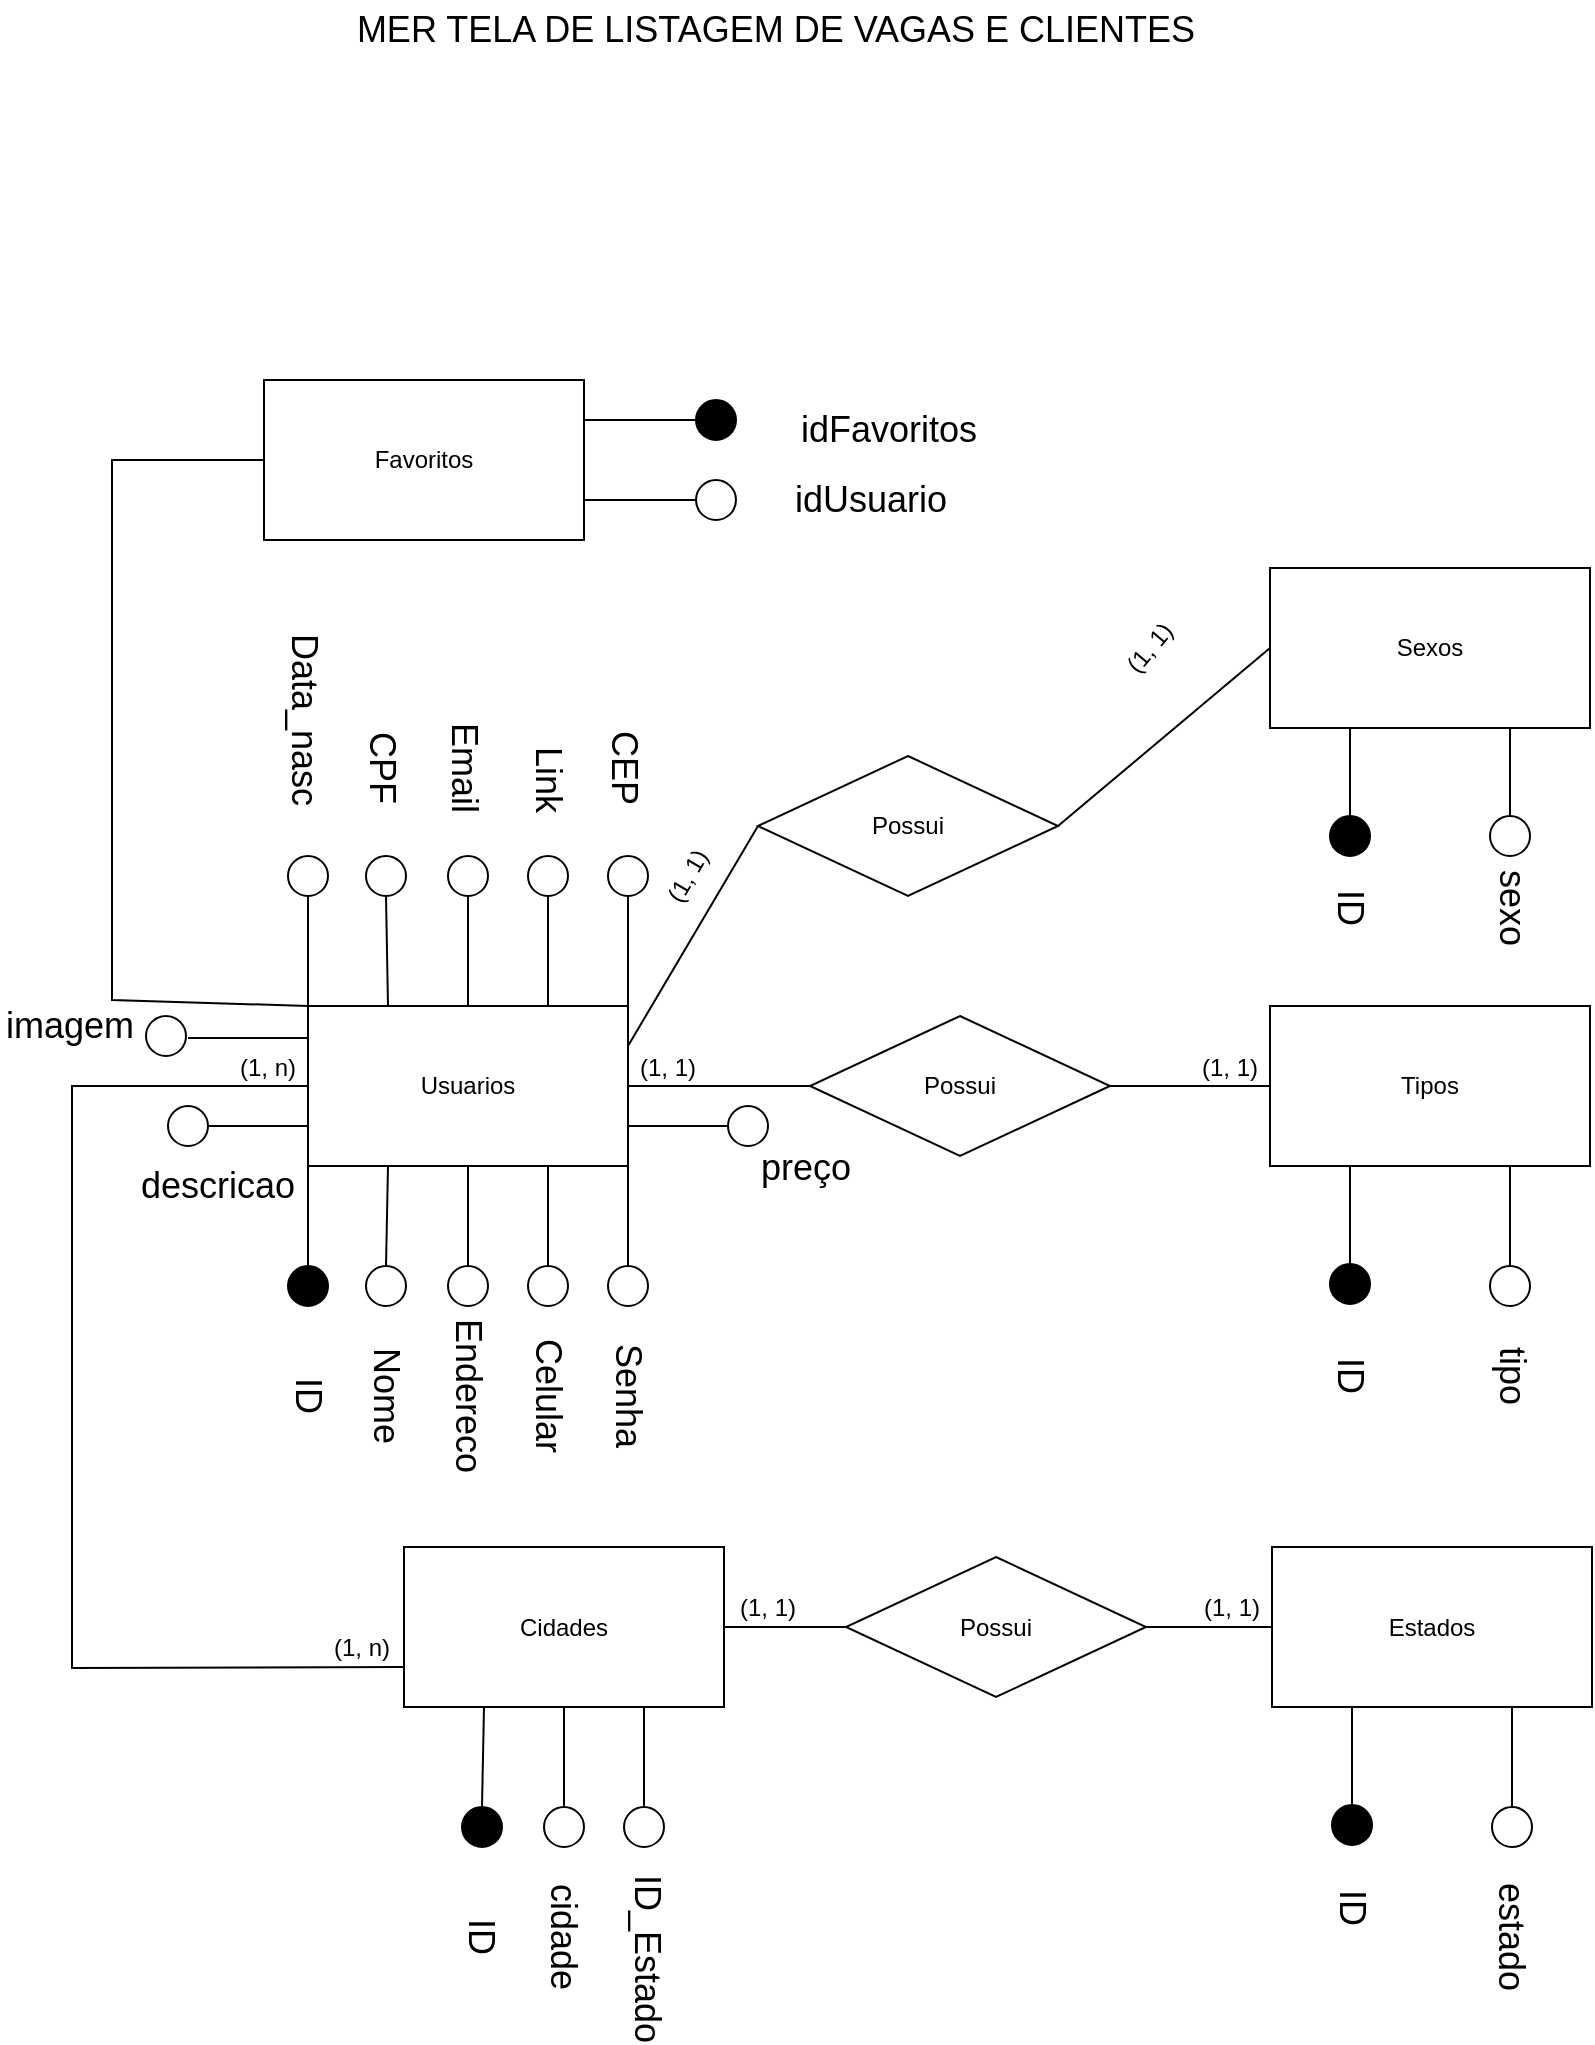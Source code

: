 <mxfile version="21.2.8" type="device">
  <diagram name="Página-1" id="49ChyUxOX3ig4t__MyXS">
    <mxGraphModel dx="2690" dy="606" grid="1" gridSize="10" guides="1" tooltips="1" connect="1" arrows="1" fold="1" page="1" pageScale="1" pageWidth="1654" pageHeight="2336" background="none" math="0" shadow="0">
      <root>
        <mxCell id="0" />
        <mxCell id="1" parent="0" />
        <mxCell id="fyKVwqR4OBI7BGviFpcx-1" value="Usuarios" style="rounded=0;whiteSpace=wrap;html=1;" vertex="1" parent="1">
          <mxGeometry x="-777" y="553" width="160" height="80" as="geometry" />
        </mxCell>
        <mxCell id="fyKVwqR4OBI7BGviFpcx-2" value="&lt;font style=&quot;font-size: 18px;&quot;&gt;MER TELA DE LISTAGEM DE VAGAS E CLIENTES&lt;/font&gt;" style="text;html=1;strokeColor=none;fillColor=none;align=center;verticalAlign=middle;whiteSpace=wrap;rounded=0;" vertex="1" parent="1">
          <mxGeometry x="-768" y="50" width="450" height="30" as="geometry" />
        </mxCell>
        <mxCell id="fyKVwqR4OBI7BGviFpcx-3" value="" style="ellipse;whiteSpace=wrap;html=1;aspect=fixed;fontSize=18;fillColor=#000000;" vertex="1" parent="1">
          <mxGeometry x="-787" y="683" width="20" height="20" as="geometry" />
        </mxCell>
        <mxCell id="fyKVwqR4OBI7BGviFpcx-4" value="" style="ellipse;whiteSpace=wrap;html=1;aspect=fixed;fontSize=18;" vertex="1" parent="1">
          <mxGeometry x="-627" y="683" width="20" height="20" as="geometry" />
        </mxCell>
        <mxCell id="fyKVwqR4OBI7BGviFpcx-5" value="" style="endArrow=none;html=1;rounded=0;fontSize=18;exitX=0;exitY=1;exitDx=0;exitDy=0;entryX=0.5;entryY=0;entryDx=0;entryDy=0;" edge="1" parent="1" source="fyKVwqR4OBI7BGviFpcx-1" target="fyKVwqR4OBI7BGviFpcx-3">
          <mxGeometry width="50" height="50" relative="1" as="geometry">
            <mxPoint x="-431" y="673" as="sourcePoint" />
            <mxPoint x="-381" y="623" as="targetPoint" />
          </mxGeometry>
        </mxCell>
        <mxCell id="fyKVwqR4OBI7BGviFpcx-6" value="" style="endArrow=none;html=1;rounded=0;fontSize=18;exitX=1;exitY=1;exitDx=0;exitDy=0;entryX=0.5;entryY=0;entryDx=0;entryDy=0;" edge="1" parent="1" source="fyKVwqR4OBI7BGviFpcx-1" target="fyKVwqR4OBI7BGviFpcx-4">
          <mxGeometry width="50" height="50" relative="1" as="geometry">
            <mxPoint x="-431" y="673" as="sourcePoint" />
            <mxPoint x="-381" y="623" as="targetPoint" />
          </mxGeometry>
        </mxCell>
        <mxCell id="fyKVwqR4OBI7BGviFpcx-7" value="" style="ellipse;whiteSpace=wrap;html=1;aspect=fixed;fontSize=18;" vertex="1" parent="1">
          <mxGeometry x="-667" y="683" width="20" height="20" as="geometry" />
        </mxCell>
        <mxCell id="fyKVwqR4OBI7BGviFpcx-8" value="" style="endArrow=none;html=1;rounded=0;fontSize=18;exitX=0.5;exitY=0;exitDx=0;exitDy=0;entryX=0.75;entryY=1;entryDx=0;entryDy=0;" edge="1" parent="1" source="fyKVwqR4OBI7BGviFpcx-7" target="fyKVwqR4OBI7BGviFpcx-1">
          <mxGeometry width="50" height="50" relative="1" as="geometry">
            <mxPoint x="-431" y="673" as="sourcePoint" />
            <mxPoint x="-381" y="623" as="targetPoint" />
          </mxGeometry>
        </mxCell>
        <mxCell id="fyKVwqR4OBI7BGviFpcx-9" value="" style="ellipse;whiteSpace=wrap;html=1;aspect=fixed;fontSize=18;" vertex="1" parent="1">
          <mxGeometry x="-707" y="683" width="20" height="20" as="geometry" />
        </mxCell>
        <mxCell id="fyKVwqR4OBI7BGviFpcx-10" value="" style="endArrow=none;html=1;rounded=0;fontSize=18;exitX=0.5;exitY=0;exitDx=0;exitDy=0;entryX=0.5;entryY=1;entryDx=0;entryDy=0;" edge="1" parent="1" source="fyKVwqR4OBI7BGviFpcx-9" target="fyKVwqR4OBI7BGviFpcx-1">
          <mxGeometry width="50" height="50" relative="1" as="geometry">
            <mxPoint x="-431" y="673" as="sourcePoint" />
            <mxPoint x="-381" y="623" as="targetPoint" />
          </mxGeometry>
        </mxCell>
        <mxCell id="fyKVwqR4OBI7BGviFpcx-11" value="" style="ellipse;whiteSpace=wrap;html=1;aspect=fixed;fontSize=18;" vertex="1" parent="1">
          <mxGeometry x="-748" y="683" width="20" height="20" as="geometry" />
        </mxCell>
        <mxCell id="fyKVwqR4OBI7BGviFpcx-12" value="" style="endArrow=none;html=1;rounded=0;fontSize=18;exitX=0.5;exitY=0;exitDx=0;exitDy=0;entryX=0.25;entryY=1;entryDx=0;entryDy=0;" edge="1" parent="1" source="fyKVwqR4OBI7BGviFpcx-11" target="fyKVwqR4OBI7BGviFpcx-1">
          <mxGeometry width="50" height="50" relative="1" as="geometry">
            <mxPoint x="-431" y="673" as="sourcePoint" />
            <mxPoint x="-381" y="623" as="targetPoint" />
          </mxGeometry>
        </mxCell>
        <mxCell id="fyKVwqR4OBI7BGviFpcx-13" value="ID" style="text;html=1;strokeColor=none;fillColor=none;align=center;verticalAlign=middle;whiteSpace=wrap;rounded=0;fontSize=18;rotation=90;" vertex="1" parent="1">
          <mxGeometry x="-807" y="733" width="60" height="30" as="geometry" />
        </mxCell>
        <mxCell id="fyKVwqR4OBI7BGviFpcx-14" value="Nome" style="text;html=1;strokeColor=none;fillColor=none;align=center;verticalAlign=middle;whiteSpace=wrap;rounded=0;fontSize=18;rotation=90;" vertex="1" parent="1">
          <mxGeometry x="-768" y="733" width="60" height="30" as="geometry" />
        </mxCell>
        <mxCell id="fyKVwqR4OBI7BGviFpcx-15" value="Endereco" style="text;html=1;strokeColor=none;fillColor=none;align=center;verticalAlign=middle;whiteSpace=wrap;rounded=0;fontSize=18;rotation=90;" vertex="1" parent="1">
          <mxGeometry x="-727" y="733" width="60" height="30" as="geometry" />
        </mxCell>
        <mxCell id="fyKVwqR4OBI7BGviFpcx-16" value="Celular" style="text;html=1;strokeColor=none;fillColor=none;align=center;verticalAlign=middle;whiteSpace=wrap;rounded=0;fontSize=18;rotation=90;" vertex="1" parent="1">
          <mxGeometry x="-687" y="733" width="60" height="30" as="geometry" />
        </mxCell>
        <mxCell id="fyKVwqR4OBI7BGviFpcx-17" value="Senha" style="text;html=1;strokeColor=none;fillColor=none;align=center;verticalAlign=middle;whiteSpace=wrap;rounded=0;fontSize=18;rotation=90;" vertex="1" parent="1">
          <mxGeometry x="-647" y="733" width="60" height="30" as="geometry" />
        </mxCell>
        <mxCell id="fyKVwqR4OBI7BGviFpcx-18" value="Cidades" style="rounded=0;whiteSpace=wrap;html=1;" vertex="1" parent="1">
          <mxGeometry x="-729" y="823.5" width="160" height="80" as="geometry" />
        </mxCell>
        <mxCell id="fyKVwqR4OBI7BGviFpcx-19" value="" style="ellipse;whiteSpace=wrap;html=1;aspect=fixed;fontSize=18;fillColor=#000000;" vertex="1" parent="1">
          <mxGeometry x="-700" y="953.5" width="20" height="20" as="geometry" />
        </mxCell>
        <mxCell id="fyKVwqR4OBI7BGviFpcx-20" value="" style="ellipse;whiteSpace=wrap;html=1;aspect=fixed;fontSize=18;" vertex="1" parent="1">
          <mxGeometry x="-619" y="953.5" width="20" height="20" as="geometry" />
        </mxCell>
        <mxCell id="fyKVwqR4OBI7BGviFpcx-21" value="" style="endArrow=none;html=1;rounded=0;fontSize=18;exitX=0.5;exitY=0;exitDx=0;exitDy=0;entryX=0.75;entryY=1;entryDx=0;entryDy=0;" edge="1" parent="1" source="fyKVwqR4OBI7BGviFpcx-20" target="fyKVwqR4OBI7BGviFpcx-18">
          <mxGeometry width="50" height="50" relative="1" as="geometry">
            <mxPoint x="-383" y="943.5" as="sourcePoint" />
            <mxPoint x="-333" y="893.5" as="targetPoint" />
          </mxGeometry>
        </mxCell>
        <mxCell id="fyKVwqR4OBI7BGviFpcx-22" value="" style="ellipse;whiteSpace=wrap;html=1;aspect=fixed;fontSize=18;" vertex="1" parent="1">
          <mxGeometry x="-659" y="953.5" width="20" height="20" as="geometry" />
        </mxCell>
        <mxCell id="fyKVwqR4OBI7BGviFpcx-23" value="" style="endArrow=none;html=1;rounded=0;fontSize=18;exitX=0.5;exitY=0;exitDx=0;exitDy=0;entryX=0.5;entryY=1;entryDx=0;entryDy=0;" edge="1" parent="1" source="fyKVwqR4OBI7BGviFpcx-22" target="fyKVwqR4OBI7BGviFpcx-18">
          <mxGeometry width="50" height="50" relative="1" as="geometry">
            <mxPoint x="-383" y="943.5" as="sourcePoint" />
            <mxPoint x="-333" y="893.5" as="targetPoint" />
          </mxGeometry>
        </mxCell>
        <mxCell id="fyKVwqR4OBI7BGviFpcx-24" value="" style="endArrow=none;html=1;rounded=0;fontSize=18;exitX=0.5;exitY=0;exitDx=0;exitDy=0;entryX=0.25;entryY=1;entryDx=0;entryDy=0;" edge="1" parent="1" source="fyKVwqR4OBI7BGviFpcx-19" target="fyKVwqR4OBI7BGviFpcx-18">
          <mxGeometry width="50" height="50" relative="1" as="geometry">
            <mxPoint x="-690" y="953.5" as="sourcePoint" />
            <mxPoint x="-333" y="893.5" as="targetPoint" />
          </mxGeometry>
        </mxCell>
        <mxCell id="fyKVwqR4OBI7BGviFpcx-25" value="ID" style="text;html=1;strokeColor=none;fillColor=none;align=center;verticalAlign=middle;whiteSpace=wrap;rounded=0;fontSize=18;rotation=90;" vertex="1" parent="1">
          <mxGeometry x="-720" y="1003.5" width="60" height="30" as="geometry" />
        </mxCell>
        <mxCell id="fyKVwqR4OBI7BGviFpcx-26" value="cidade" style="text;html=1;strokeColor=none;fillColor=none;align=center;verticalAlign=middle;whiteSpace=wrap;rounded=0;fontSize=18;rotation=90;" vertex="1" parent="1">
          <mxGeometry x="-679" y="1003.5" width="60" height="30" as="geometry" />
        </mxCell>
        <mxCell id="fyKVwqR4OBI7BGviFpcx-27" value="ID_Estado" style="text;html=1;strokeColor=none;fillColor=none;align=center;verticalAlign=middle;whiteSpace=wrap;rounded=0;fontSize=18;rotation=90;" vertex="1" parent="1">
          <mxGeometry x="-637" y="1014.5" width="60" height="30" as="geometry" />
        </mxCell>
        <mxCell id="fyKVwqR4OBI7BGviFpcx-28" value="" style="ellipse;whiteSpace=wrap;html=1;aspect=fixed;fontSize=18;" vertex="1" parent="1">
          <mxGeometry x="-787" y="478" width="20" height="20" as="geometry" />
        </mxCell>
        <mxCell id="fyKVwqR4OBI7BGviFpcx-29" value="" style="ellipse;whiteSpace=wrap;html=1;aspect=fixed;fontSize=18;" vertex="1" parent="1">
          <mxGeometry x="-627" y="478" width="20" height="20" as="geometry" />
        </mxCell>
        <mxCell id="fyKVwqR4OBI7BGviFpcx-30" value="" style="ellipse;whiteSpace=wrap;html=1;aspect=fixed;fontSize=18;" vertex="1" parent="1">
          <mxGeometry x="-667" y="478" width="20" height="20" as="geometry" />
        </mxCell>
        <mxCell id="fyKVwqR4OBI7BGviFpcx-31" value="" style="ellipse;whiteSpace=wrap;html=1;aspect=fixed;fontSize=18;" vertex="1" parent="1">
          <mxGeometry x="-707" y="478" width="20" height="20" as="geometry" />
        </mxCell>
        <mxCell id="fyKVwqR4OBI7BGviFpcx-32" value="" style="ellipse;whiteSpace=wrap;html=1;aspect=fixed;fontSize=18;" vertex="1" parent="1">
          <mxGeometry x="-748" y="478" width="20" height="20" as="geometry" />
        </mxCell>
        <mxCell id="fyKVwqR4OBI7BGviFpcx-33" value="" style="endArrow=none;html=1;rounded=0;fontSize=18;entryX=0.5;entryY=1;entryDx=0;entryDy=0;exitX=0;exitY=0;exitDx=0;exitDy=0;" edge="1" parent="1" source="fyKVwqR4OBI7BGviFpcx-1" target="fyKVwqR4OBI7BGviFpcx-28">
          <mxGeometry width="50" height="50" relative="1" as="geometry">
            <mxPoint x="-397" y="573" as="sourcePoint" />
            <mxPoint x="-347" y="523" as="targetPoint" />
          </mxGeometry>
        </mxCell>
        <mxCell id="fyKVwqR4OBI7BGviFpcx-34" value="" style="endArrow=none;html=1;rounded=0;fontSize=18;entryX=0.5;entryY=1;entryDx=0;entryDy=0;exitX=0.25;exitY=0;exitDx=0;exitDy=0;" edge="1" parent="1" source="fyKVwqR4OBI7BGviFpcx-1" target="fyKVwqR4OBI7BGviFpcx-32">
          <mxGeometry width="50" height="50" relative="1" as="geometry">
            <mxPoint x="-397" y="573" as="sourcePoint" />
            <mxPoint x="-347" y="523" as="targetPoint" />
          </mxGeometry>
        </mxCell>
        <mxCell id="fyKVwqR4OBI7BGviFpcx-35" value="" style="endArrow=none;html=1;rounded=0;fontSize=18;entryX=0.5;entryY=1;entryDx=0;entryDy=0;exitX=0.5;exitY=0;exitDx=0;exitDy=0;" edge="1" parent="1" source="fyKVwqR4OBI7BGviFpcx-1" target="fyKVwqR4OBI7BGviFpcx-31">
          <mxGeometry width="50" height="50" relative="1" as="geometry">
            <mxPoint x="-397" y="573" as="sourcePoint" />
            <mxPoint x="-347" y="523" as="targetPoint" />
          </mxGeometry>
        </mxCell>
        <mxCell id="fyKVwqR4OBI7BGviFpcx-36" value="" style="endArrow=none;html=1;rounded=0;fontSize=18;entryX=0.5;entryY=1;entryDx=0;entryDy=0;exitX=0.75;exitY=0;exitDx=0;exitDy=0;" edge="1" parent="1" source="fyKVwqR4OBI7BGviFpcx-1" target="fyKVwqR4OBI7BGviFpcx-30">
          <mxGeometry width="50" height="50" relative="1" as="geometry">
            <mxPoint x="-397" y="573" as="sourcePoint" />
            <mxPoint x="-347" y="523" as="targetPoint" />
          </mxGeometry>
        </mxCell>
        <mxCell id="fyKVwqR4OBI7BGviFpcx-37" value="" style="endArrow=none;html=1;rounded=0;fontSize=18;entryX=0.5;entryY=1;entryDx=0;entryDy=0;exitX=1;exitY=0;exitDx=0;exitDy=0;" edge="1" parent="1" source="fyKVwqR4OBI7BGviFpcx-1" target="fyKVwqR4OBI7BGviFpcx-29">
          <mxGeometry width="50" height="50" relative="1" as="geometry">
            <mxPoint x="-397" y="573" as="sourcePoint" />
            <mxPoint x="-347" y="523" as="targetPoint" />
          </mxGeometry>
        </mxCell>
        <mxCell id="fyKVwqR4OBI7BGviFpcx-38" value="Data_nasc" style="text;html=1;strokeColor=none;fillColor=none;align=center;verticalAlign=middle;whiteSpace=wrap;rounded=0;fontSize=18;rotation=90;" vertex="1" parent="1">
          <mxGeometry x="-814" y="395" width="70" height="30" as="geometry" />
        </mxCell>
        <mxCell id="fyKVwqR4OBI7BGviFpcx-39" value="CPF" style="text;html=1;strokeColor=none;fillColor=none;align=center;verticalAlign=middle;whiteSpace=wrap;rounded=0;fontSize=18;rotation=90;" vertex="1" parent="1">
          <mxGeometry x="-770" y="419" width="60" height="30" as="geometry" />
        </mxCell>
        <mxCell id="fyKVwqR4OBI7BGviFpcx-40" value="Email" style="text;html=1;strokeColor=none;fillColor=none;align=center;verticalAlign=middle;whiteSpace=wrap;rounded=0;fontSize=18;rotation=90;" vertex="1" parent="1">
          <mxGeometry x="-729" y="419" width="60" height="30" as="geometry" />
        </mxCell>
        <mxCell id="fyKVwqR4OBI7BGviFpcx-41" value="Link" style="text;html=1;strokeColor=none;fillColor=none;align=center;verticalAlign=middle;whiteSpace=wrap;rounded=0;fontSize=18;rotation=90;" vertex="1" parent="1">
          <mxGeometry x="-687" y="425" width="60" height="30" as="geometry" />
        </mxCell>
        <mxCell id="fyKVwqR4OBI7BGviFpcx-42" value="CEP" style="text;html=1;strokeColor=none;fillColor=none;align=center;verticalAlign=middle;whiteSpace=wrap;rounded=0;fontSize=18;rotation=90;" vertex="1" parent="1">
          <mxGeometry x="-649" y="419" width="60" height="30" as="geometry" />
        </mxCell>
        <mxCell id="fyKVwqR4OBI7BGviFpcx-43" value="Tipos" style="rounded=0;whiteSpace=wrap;html=1;" vertex="1" parent="1">
          <mxGeometry x="-296" y="553" width="160" height="80" as="geometry" />
        </mxCell>
        <mxCell id="fyKVwqR4OBI7BGviFpcx-44" value="" style="ellipse;whiteSpace=wrap;html=1;aspect=fixed;fontSize=18;fillColor=#000000;" vertex="1" parent="1">
          <mxGeometry x="-266" y="682" width="20" height="20" as="geometry" />
        </mxCell>
        <mxCell id="fyKVwqR4OBI7BGviFpcx-45" value="" style="ellipse;whiteSpace=wrap;html=1;aspect=fixed;fontSize=18;" vertex="1" parent="1">
          <mxGeometry x="-186" y="683" width="20" height="20" as="geometry" />
        </mxCell>
        <mxCell id="fyKVwqR4OBI7BGviFpcx-46" value="ID" style="text;html=1;strokeColor=none;fillColor=none;align=center;verticalAlign=middle;whiteSpace=wrap;rounded=0;fontSize=18;rotation=90;" vertex="1" parent="1">
          <mxGeometry x="-286" y="723" width="60" height="30" as="geometry" />
        </mxCell>
        <mxCell id="fyKVwqR4OBI7BGviFpcx-47" value="tipo" style="text;html=1;strokeColor=none;fillColor=none;align=center;verticalAlign=middle;whiteSpace=wrap;rounded=0;fontSize=18;rotation=90;" vertex="1" parent="1">
          <mxGeometry x="-205" y="723" width="60" height="30" as="geometry" />
        </mxCell>
        <mxCell id="fyKVwqR4OBI7BGviFpcx-48" value="" style="endArrow=none;html=1;rounded=0;exitX=0.5;exitY=0;exitDx=0;exitDy=0;entryX=0.25;entryY=1;entryDx=0;entryDy=0;" edge="1" parent="1" source="fyKVwqR4OBI7BGviFpcx-44" target="fyKVwqR4OBI7BGviFpcx-43">
          <mxGeometry width="50" height="50" relative="1" as="geometry">
            <mxPoint x="-60" y="733" as="sourcePoint" />
            <mxPoint x="-10" y="683" as="targetPoint" />
          </mxGeometry>
        </mxCell>
        <mxCell id="fyKVwqR4OBI7BGviFpcx-49" value="" style="endArrow=none;html=1;rounded=0;exitX=0.5;exitY=0;exitDx=0;exitDy=0;entryX=0.75;entryY=1;entryDx=0;entryDy=0;" edge="1" parent="1" source="fyKVwqR4OBI7BGviFpcx-45" target="fyKVwqR4OBI7BGviFpcx-43">
          <mxGeometry width="50" height="50" relative="1" as="geometry">
            <mxPoint x="-205" y="713" as="sourcePoint" />
            <mxPoint x="-155" y="663" as="targetPoint" />
          </mxGeometry>
        </mxCell>
        <mxCell id="fyKVwqR4OBI7BGviFpcx-50" value="Estados" style="rounded=0;whiteSpace=wrap;html=1;" vertex="1" parent="1">
          <mxGeometry x="-295" y="823.5" width="160" height="80" as="geometry" />
        </mxCell>
        <mxCell id="fyKVwqR4OBI7BGviFpcx-51" value="" style="ellipse;whiteSpace=wrap;html=1;aspect=fixed;fontSize=18;fillColor=#000000;" vertex="1" parent="1">
          <mxGeometry x="-265" y="952.5" width="20" height="20" as="geometry" />
        </mxCell>
        <mxCell id="fyKVwqR4OBI7BGviFpcx-52" value="" style="ellipse;whiteSpace=wrap;html=1;aspect=fixed;fontSize=18;" vertex="1" parent="1">
          <mxGeometry x="-185" y="953.5" width="20" height="20" as="geometry" />
        </mxCell>
        <mxCell id="fyKVwqR4OBI7BGviFpcx-53" value="ID" style="text;html=1;strokeColor=none;fillColor=none;align=center;verticalAlign=middle;whiteSpace=wrap;rounded=0;fontSize=18;rotation=90;" vertex="1" parent="1">
          <mxGeometry x="-285" y="989" width="60" height="30" as="geometry" />
        </mxCell>
        <mxCell id="fyKVwqR4OBI7BGviFpcx-54" value="estado" style="text;html=1;strokeColor=none;fillColor=none;align=center;verticalAlign=middle;whiteSpace=wrap;rounded=0;fontSize=18;rotation=90;" vertex="1" parent="1">
          <mxGeometry x="-205" y="1003.5" width="60" height="30" as="geometry" />
        </mxCell>
        <mxCell id="fyKVwqR4OBI7BGviFpcx-55" value="" style="endArrow=none;html=1;rounded=0;exitX=0.5;exitY=0;exitDx=0;exitDy=0;entryX=0.25;entryY=1;entryDx=0;entryDy=0;" edge="1" parent="1" source="fyKVwqR4OBI7BGviFpcx-51" target="fyKVwqR4OBI7BGviFpcx-50">
          <mxGeometry width="50" height="50" relative="1" as="geometry">
            <mxPoint x="-59" y="1003.5" as="sourcePoint" />
            <mxPoint x="-9" y="953.5" as="targetPoint" />
          </mxGeometry>
        </mxCell>
        <mxCell id="fyKVwqR4OBI7BGviFpcx-56" value="" style="endArrow=none;html=1;rounded=0;exitX=0.5;exitY=0;exitDx=0;exitDy=0;entryX=0.75;entryY=1;entryDx=0;entryDy=0;" edge="1" parent="1" source="fyKVwqR4OBI7BGviFpcx-52" target="fyKVwqR4OBI7BGviFpcx-50">
          <mxGeometry width="50" height="50" relative="1" as="geometry">
            <mxPoint x="-204" y="983.5" as="sourcePoint" />
            <mxPoint x="-154" y="933.5" as="targetPoint" />
          </mxGeometry>
        </mxCell>
        <mxCell id="fyKVwqR4OBI7BGviFpcx-57" value="Possui" style="rhombus;whiteSpace=wrap;html=1;" vertex="1" parent="1">
          <mxGeometry x="-526" y="558" width="150" height="70" as="geometry" />
        </mxCell>
        <mxCell id="fyKVwqR4OBI7BGviFpcx-58" value="" style="endArrow=none;html=1;rounded=0;exitX=1;exitY=0.5;exitDx=0;exitDy=0;entryX=0;entryY=0.5;entryDx=0;entryDy=0;" edge="1" parent="1" source="fyKVwqR4OBI7BGviFpcx-1" target="fyKVwqR4OBI7BGviFpcx-57">
          <mxGeometry width="50" height="50" relative="1" as="geometry">
            <mxPoint x="-411" y="753" as="sourcePoint" />
            <mxPoint x="-361" y="703" as="targetPoint" />
          </mxGeometry>
        </mxCell>
        <mxCell id="fyKVwqR4OBI7BGviFpcx-59" value="" style="endArrow=none;html=1;rounded=0;exitX=1;exitY=0.5;exitDx=0;exitDy=0;entryX=0;entryY=0.5;entryDx=0;entryDy=0;" edge="1" parent="1" source="fyKVwqR4OBI7BGviFpcx-57" target="fyKVwqR4OBI7BGviFpcx-43">
          <mxGeometry width="50" height="50" relative="1" as="geometry">
            <mxPoint x="-411" y="753" as="sourcePoint" />
            <mxPoint x="-361" y="703" as="targetPoint" />
          </mxGeometry>
        </mxCell>
        <mxCell id="fyKVwqR4OBI7BGviFpcx-60" value="Possui" style="rhombus;whiteSpace=wrap;html=1;" vertex="1" parent="1">
          <mxGeometry x="-508" y="828.5" width="150" height="70" as="geometry" />
        </mxCell>
        <mxCell id="fyKVwqR4OBI7BGviFpcx-61" value="" style="endArrow=none;html=1;rounded=0;exitX=1;exitY=0.5;exitDx=0;exitDy=0;entryX=0;entryY=0.5;entryDx=0;entryDy=0;" edge="1" parent="1" source="fyKVwqR4OBI7BGviFpcx-18" target="fyKVwqR4OBI7BGviFpcx-60">
          <mxGeometry width="50" height="50" relative="1" as="geometry">
            <mxPoint x="-387" y="803.5" as="sourcePoint" />
            <mxPoint x="-337" y="753.5" as="targetPoint" />
          </mxGeometry>
        </mxCell>
        <mxCell id="fyKVwqR4OBI7BGviFpcx-62" value="" style="endArrow=none;html=1;rounded=0;exitX=1;exitY=0.5;exitDx=0;exitDy=0;entryX=0;entryY=0.5;entryDx=0;entryDy=0;" edge="1" parent="1" source="fyKVwqR4OBI7BGviFpcx-60" target="fyKVwqR4OBI7BGviFpcx-50">
          <mxGeometry width="50" height="50" relative="1" as="geometry">
            <mxPoint x="-399" y="803.5" as="sourcePoint" />
            <mxPoint x="-299" y="863.5" as="targetPoint" />
          </mxGeometry>
        </mxCell>
        <mxCell id="fyKVwqR4OBI7BGviFpcx-63" value="(1, 1)" style="text;html=1;strokeColor=none;fillColor=none;align=center;verticalAlign=middle;whiteSpace=wrap;rounded=0;" vertex="1" parent="1">
          <mxGeometry x="-346" y="569" width="60" height="30" as="geometry" />
        </mxCell>
        <mxCell id="fyKVwqR4OBI7BGviFpcx-64" value="(1, 1)" style="text;html=1;strokeColor=none;fillColor=none;align=center;verticalAlign=middle;whiteSpace=wrap;rounded=0;" vertex="1" parent="1">
          <mxGeometry x="-627" y="569" width="60" height="30" as="geometry" />
        </mxCell>
        <mxCell id="fyKVwqR4OBI7BGviFpcx-65" value="(1, n)" style="text;html=1;strokeColor=none;fillColor=none;align=center;verticalAlign=middle;whiteSpace=wrap;rounded=0;" vertex="1" parent="1">
          <mxGeometry x="-827" y="569" width="60" height="30" as="geometry" />
        </mxCell>
        <mxCell id="fyKVwqR4OBI7BGviFpcx-66" value="(1, n)" style="text;html=1;strokeColor=none;fillColor=none;align=center;verticalAlign=middle;whiteSpace=wrap;rounded=0;" vertex="1" parent="1">
          <mxGeometry x="-780" y="859" width="60" height="30" as="geometry" />
        </mxCell>
        <mxCell id="fyKVwqR4OBI7BGviFpcx-67" value="(1, 1)" style="text;html=1;strokeColor=none;fillColor=none;align=center;verticalAlign=middle;whiteSpace=wrap;rounded=0;" vertex="1" parent="1">
          <mxGeometry x="-577" y="839" width="60" height="30" as="geometry" />
        </mxCell>
        <mxCell id="fyKVwqR4OBI7BGviFpcx-68" value="(1, 1)" style="text;html=1;strokeColor=none;fillColor=none;align=center;verticalAlign=middle;whiteSpace=wrap;rounded=0;" vertex="1" parent="1">
          <mxGeometry x="-345" y="839" width="60" height="30" as="geometry" />
        </mxCell>
        <mxCell id="fyKVwqR4OBI7BGviFpcx-69" value="" style="endArrow=none;html=1;rounded=0;fontSize=18;" edge="1" parent="1">
          <mxGeometry width="50" height="50" relative="1" as="geometry">
            <mxPoint x="-777" y="569" as="sourcePoint" />
            <mxPoint x="-837" y="569" as="targetPoint" />
          </mxGeometry>
        </mxCell>
        <mxCell id="fyKVwqR4OBI7BGviFpcx-70" value="" style="ellipse;whiteSpace=wrap;html=1;aspect=fixed;fontSize=18;" vertex="1" parent="1">
          <mxGeometry x="-858" y="558" width="20" height="20" as="geometry" />
        </mxCell>
        <mxCell id="fyKVwqR4OBI7BGviFpcx-71" value="imagem" style="text;html=1;strokeColor=none;fillColor=none;align=center;verticalAlign=middle;whiteSpace=wrap;rounded=0;fontSize=18;rotation=0;" vertex="1" parent="1">
          <mxGeometry x="-931" y="548" width="70" height="30" as="geometry" />
        </mxCell>
        <mxCell id="fyKVwqR4OBI7BGviFpcx-72" value="Sexos" style="rounded=0;whiteSpace=wrap;html=1;" vertex="1" parent="1">
          <mxGeometry x="-296" y="334" width="160" height="80" as="geometry" />
        </mxCell>
        <mxCell id="fyKVwqR4OBI7BGviFpcx-73" value="" style="ellipse;whiteSpace=wrap;html=1;aspect=fixed;fontSize=18;fillColor=#000000;" vertex="1" parent="1">
          <mxGeometry x="-266" y="458" width="20" height="20" as="geometry" />
        </mxCell>
        <mxCell id="fyKVwqR4OBI7BGviFpcx-74" value="" style="ellipse;whiteSpace=wrap;html=1;aspect=fixed;fontSize=18;" vertex="1" parent="1">
          <mxGeometry x="-186" y="458" width="20" height="20" as="geometry" />
        </mxCell>
        <mxCell id="fyKVwqR4OBI7BGviFpcx-75" value="ID" style="text;html=1;strokeColor=none;fillColor=none;align=center;verticalAlign=middle;whiteSpace=wrap;rounded=0;fontSize=18;rotation=90;" vertex="1" parent="1">
          <mxGeometry x="-286" y="489" width="60" height="30" as="geometry" />
        </mxCell>
        <mxCell id="fyKVwqR4OBI7BGviFpcx-76" value="sexo" style="text;html=1;strokeColor=none;fillColor=none;align=center;verticalAlign=middle;whiteSpace=wrap;rounded=0;fontSize=18;rotation=90;" vertex="1" parent="1">
          <mxGeometry x="-205" y="489" width="60" height="30" as="geometry" />
        </mxCell>
        <mxCell id="fyKVwqR4OBI7BGviFpcx-77" value="" style="endArrow=none;html=1;rounded=0;exitX=0.5;exitY=0;exitDx=0;exitDy=0;entryX=0.25;entryY=1;entryDx=0;entryDy=0;" edge="1" parent="1" source="fyKVwqR4OBI7BGviFpcx-73" target="fyKVwqR4OBI7BGviFpcx-72">
          <mxGeometry width="50" height="50" relative="1" as="geometry">
            <mxPoint x="-90" y="508" as="sourcePoint" />
            <mxPoint x="-40" y="458" as="targetPoint" />
          </mxGeometry>
        </mxCell>
        <mxCell id="fyKVwqR4OBI7BGviFpcx-78" value="" style="endArrow=none;html=1;rounded=0;exitX=0.5;exitY=0;exitDx=0;exitDy=0;entryX=0.75;entryY=1;entryDx=0;entryDy=0;" edge="1" parent="1" source="fyKVwqR4OBI7BGviFpcx-74" target="fyKVwqR4OBI7BGviFpcx-72">
          <mxGeometry width="50" height="50" relative="1" as="geometry">
            <mxPoint x="-235" y="488" as="sourcePoint" />
            <mxPoint x="-185" y="438" as="targetPoint" />
          </mxGeometry>
        </mxCell>
        <mxCell id="fyKVwqR4OBI7BGviFpcx-79" value="Possui" style="rhombus;whiteSpace=wrap;html=1;" vertex="1" parent="1">
          <mxGeometry x="-552" y="428" width="150" height="70" as="geometry" />
        </mxCell>
        <mxCell id="fyKVwqR4OBI7BGviFpcx-80" value="" style="endArrow=none;html=1;rounded=0;entryX=0;entryY=0.5;entryDx=0;entryDy=0;exitX=1;exitY=0.5;exitDx=0;exitDy=0;" edge="1" parent="1" source="fyKVwqR4OBI7BGviFpcx-79" target="fyKVwqR4OBI7BGviFpcx-72">
          <mxGeometry width="50" height="50" relative="1" as="geometry">
            <mxPoint x="-562" y="509" as="sourcePoint" />
            <mxPoint x="-512" y="459" as="targetPoint" />
          </mxGeometry>
        </mxCell>
        <mxCell id="fyKVwqR4OBI7BGviFpcx-81" value="" style="endArrow=none;html=1;rounded=0;entryX=0;entryY=0.5;entryDx=0;entryDy=0;exitX=1;exitY=0.25;exitDx=0;exitDy=0;" edge="1" parent="1" source="fyKVwqR4OBI7BGviFpcx-1" target="fyKVwqR4OBI7BGviFpcx-79">
          <mxGeometry width="50" height="50" relative="1" as="geometry">
            <mxPoint x="-542" y="349" as="sourcePoint" />
            <mxPoint x="-492" y="299" as="targetPoint" />
          </mxGeometry>
        </mxCell>
        <mxCell id="fyKVwqR4OBI7BGviFpcx-82" value="" style="ellipse;whiteSpace=wrap;html=1;aspect=fixed;fontSize=18;" vertex="1" parent="1">
          <mxGeometry x="-567" y="603" width="20" height="20" as="geometry" />
        </mxCell>
        <mxCell id="fyKVwqR4OBI7BGviFpcx-83" value="" style="endArrow=none;html=1;rounded=0;exitX=1;exitY=0.75;exitDx=0;exitDy=0;entryX=0;entryY=0.5;entryDx=0;entryDy=0;" edge="1" parent="1" source="fyKVwqR4OBI7BGviFpcx-1" target="fyKVwqR4OBI7BGviFpcx-82">
          <mxGeometry width="50" height="50" relative="1" as="geometry">
            <mxPoint x="-565" y="599" as="sourcePoint" />
            <mxPoint x="-515" y="549" as="targetPoint" />
          </mxGeometry>
        </mxCell>
        <mxCell id="fyKVwqR4OBI7BGviFpcx-84" value="preço" style="text;html=1;strokeColor=none;fillColor=none;align=center;verticalAlign=middle;whiteSpace=wrap;rounded=0;fontSize=18;rotation=0;" vertex="1" parent="1">
          <mxGeometry x="-563" y="619" width="70" height="30" as="geometry" />
        </mxCell>
        <mxCell id="fyKVwqR4OBI7BGviFpcx-85" value="" style="ellipse;whiteSpace=wrap;html=1;aspect=fixed;fontSize=18;" vertex="1" parent="1">
          <mxGeometry x="-847" y="603" width="20" height="20" as="geometry" />
        </mxCell>
        <mxCell id="fyKVwqR4OBI7BGviFpcx-86" value="" style="endArrow=none;html=1;rounded=0;exitX=1;exitY=0.5;exitDx=0;exitDy=0;entryX=0;entryY=0.75;entryDx=0;entryDy=0;" edge="1" parent="1" source="fyKVwqR4OBI7BGviFpcx-85" target="fyKVwqR4OBI7BGviFpcx-1">
          <mxGeometry width="50" height="50" relative="1" as="geometry">
            <mxPoint x="-565" y="649" as="sourcePoint" />
            <mxPoint x="-515" y="599" as="targetPoint" />
          </mxGeometry>
        </mxCell>
        <mxCell id="fyKVwqR4OBI7BGviFpcx-87" value="descricao" style="text;html=1;strokeColor=none;fillColor=none;align=center;verticalAlign=middle;whiteSpace=wrap;rounded=0;fontSize=18;rotation=0;" vertex="1" parent="1">
          <mxGeometry x="-857" y="628" width="70" height="30" as="geometry" />
        </mxCell>
        <mxCell id="fyKVwqR4OBI7BGviFpcx-88" value="(1, 1)" style="text;html=1;strokeColor=none;fillColor=none;align=center;verticalAlign=middle;whiteSpace=wrap;rounded=0;rotation=-50;" vertex="1" parent="1">
          <mxGeometry x="-386" y="359" width="60" height="30" as="geometry" />
        </mxCell>
        <mxCell id="fyKVwqR4OBI7BGviFpcx-89" value="(1, 1)" style="text;html=1;strokeColor=none;fillColor=none;align=center;verticalAlign=middle;whiteSpace=wrap;rounded=0;rotation=-60;" vertex="1" parent="1">
          <mxGeometry x="-617" y="473" width="60" height="30" as="geometry" />
        </mxCell>
        <mxCell id="fyKVwqR4OBI7BGviFpcx-90" value="" style="endArrow=none;html=1;rounded=0;entryX=0;entryY=0.5;entryDx=0;entryDy=0;exitX=0;exitY=0.75;exitDx=0;exitDy=0;" edge="1" parent="1" source="fyKVwqR4OBI7BGviFpcx-18" target="fyKVwqR4OBI7BGviFpcx-1">
          <mxGeometry width="50" height="50" relative="1" as="geometry">
            <mxPoint x="-885" y="839" as="sourcePoint" />
            <mxPoint x="-835" y="789" as="targetPoint" />
            <Array as="points">
              <mxPoint x="-895" y="884" />
              <mxPoint x="-895" y="593" />
            </Array>
          </mxGeometry>
        </mxCell>
        <mxCell id="fyKVwqR4OBI7BGviFpcx-91" value="Favoritos" style="rounded=0;whiteSpace=wrap;html=1;" vertex="1" parent="1">
          <mxGeometry x="-799" y="240" width="160" height="80" as="geometry" />
        </mxCell>
        <mxCell id="fyKVwqR4OBI7BGviFpcx-92" value="" style="endArrow=none;html=1;rounded=0;entryX=0;entryY=0.5;entryDx=0;entryDy=0;exitX=0;exitY=0;exitDx=0;exitDy=0;" edge="1" parent="1" source="fyKVwqR4OBI7BGviFpcx-1" target="fyKVwqR4OBI7BGviFpcx-91">
          <mxGeometry width="50" height="50" relative="1" as="geometry">
            <mxPoint x="-865" y="210" as="sourcePoint" />
            <mxPoint x="-515" y="380" as="targetPoint" />
            <Array as="points">
              <mxPoint x="-875" y="550" />
              <mxPoint x="-875" y="280" />
            </Array>
          </mxGeometry>
        </mxCell>
        <mxCell id="fyKVwqR4OBI7BGviFpcx-93" value="" style="ellipse;whiteSpace=wrap;html=1;aspect=fixed;fontSize=18;fillColor=#000000;" vertex="1" parent="1">
          <mxGeometry x="-583" y="250" width="20" height="20" as="geometry" />
        </mxCell>
        <mxCell id="fyKVwqR4OBI7BGviFpcx-94" value="" style="endArrow=none;html=1;rounded=0;exitX=1;exitY=0.25;exitDx=0;exitDy=0;entryX=0;entryY=0.5;entryDx=0;entryDy=0;" edge="1" parent="1" source="fyKVwqR4OBI7BGviFpcx-91" target="fyKVwqR4OBI7BGviFpcx-93">
          <mxGeometry width="50" height="50" relative="1" as="geometry">
            <mxPoint x="-505" y="250" as="sourcePoint" />
            <mxPoint x="-455" y="200" as="targetPoint" />
          </mxGeometry>
        </mxCell>
        <mxCell id="fyKVwqR4OBI7BGviFpcx-95" value="" style="ellipse;whiteSpace=wrap;html=1;aspect=fixed;fontSize=18;fillColor=#ffffff;" vertex="1" parent="1">
          <mxGeometry x="-583" y="290" width="20" height="20" as="geometry" />
        </mxCell>
        <mxCell id="fyKVwqR4OBI7BGviFpcx-96" value="" style="endArrow=none;html=1;rounded=0;exitX=1;exitY=0.75;exitDx=0;exitDy=0;entryX=0;entryY=0.5;entryDx=0;entryDy=0;" edge="1" parent="1" source="fyKVwqR4OBI7BGviFpcx-91" target="fyKVwqR4OBI7BGviFpcx-95">
          <mxGeometry width="50" height="50" relative="1" as="geometry">
            <mxPoint x="-502" y="335" as="sourcePoint" />
            <mxPoint x="-575" y="300" as="targetPoint" />
          </mxGeometry>
        </mxCell>
        <mxCell id="fyKVwqR4OBI7BGviFpcx-97" value="idFavoritos" style="text;html=1;strokeColor=none;fillColor=none;align=center;verticalAlign=middle;whiteSpace=wrap;rounded=0;fontSize=18;rotation=0;" vertex="1" parent="1">
          <mxGeometry x="-538" y="250" width="103" height="30" as="geometry" />
        </mxCell>
        <mxCell id="fyKVwqR4OBI7BGviFpcx-98" value="idUsuario" style="text;html=1;strokeColor=none;fillColor=none;align=center;verticalAlign=middle;whiteSpace=wrap;rounded=0;fontSize=18;rotation=0;" vertex="1" parent="1">
          <mxGeometry x="-547" y="285" width="103" height="30" as="geometry" />
        </mxCell>
      </root>
    </mxGraphModel>
  </diagram>
</mxfile>
